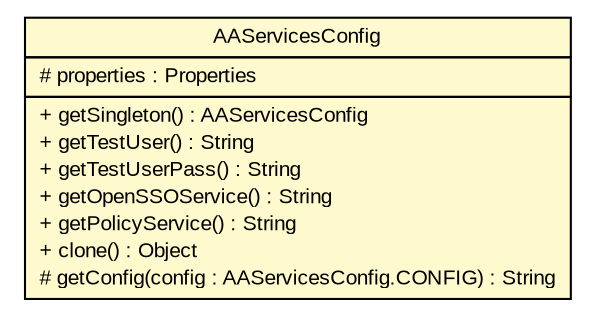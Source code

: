#!/usr/local/bin/dot
#
# Class diagram 
# Generated by UmlGraph version 4.6 (http://www.spinellis.gr/sw/umlgraph)
#

digraph G {
	edge [fontname="arial",fontsize=10,labelfontname="arial",labelfontsize=10];
	node [fontname="arial",fontsize=10,shape=plaintext];
	// org.opentox.aa.opensso.AAServicesConfig
	c674 [label=<<table border="0" cellborder="1" cellspacing="0" cellpadding="2" port="p" bgcolor="lemonChiffon" href="./AAServicesConfig.html">
		<tr><td><table border="0" cellspacing="0" cellpadding="1">
			<tr><td> AAServicesConfig </td></tr>
		</table></td></tr>
		<tr><td><table border="0" cellspacing="0" cellpadding="1">
			<tr><td align="left"> # properties : Properties </td></tr>
		</table></td></tr>
		<tr><td><table border="0" cellspacing="0" cellpadding="1">
			<tr><td align="left"> + getSingleton() : AAServicesConfig </td></tr>
			<tr><td align="left"> + getTestUser() : String </td></tr>
			<tr><td align="left"> + getTestUserPass() : String </td></tr>
			<tr><td align="left"> + getOpenSSOService() : String </td></tr>
			<tr><td align="left"> + getPolicyService() : String </td></tr>
			<tr><td align="left"> + clone() : Object </td></tr>
			<tr><td align="left"> # getConfig(config : AAServicesConfig.CONFIG) : String </td></tr>
		</table></td></tr>
		</table>>, fontname="arial", fontcolor="black", fontsize=10.0];
}

